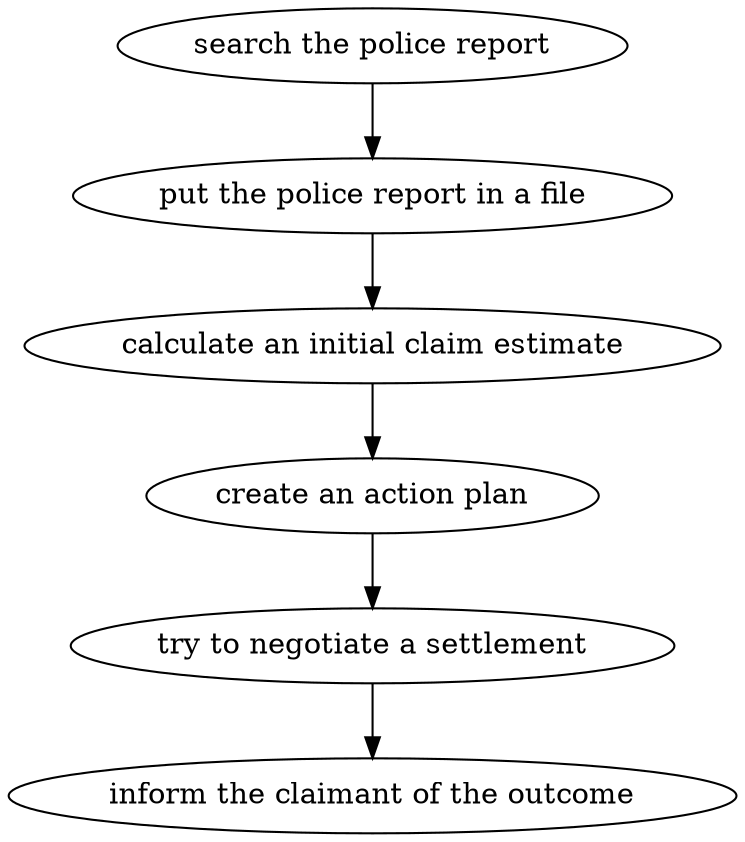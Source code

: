 strict digraph "doc-3.7" {
	graph [name="doc-3.7"];
	"search the police report"	[attrs="{'type': 'Activity', 'label': 'search the police report'}"];
	"put the police report in a file"	[attrs="{'type': 'Activity', 'label': 'put the police report in a file'}"];
	"search the police report" -> "put the police report in a file"	[attrs="{'type': 'flow', 'label': 'flow'}"];
	"calculate an initial claim estimate"	[attrs="{'type': 'Activity', 'label': 'calculate an initial claim estimate'}"];
	"put the police report in a file" -> "calculate an initial claim estimate"	[attrs="{'type': 'flow', 'label': 'flow'}"];
	"create an action plan"	[attrs="{'type': 'Activity', 'label': 'create an action plan'}"];
	"calculate an initial claim estimate" -> "create an action plan"	[attrs="{'type': 'flow', 'label': 'flow'}"];
	"try to negotiate a settlement"	[attrs="{'type': 'Activity', 'label': 'try to negotiate a settlement'}"];
	"create an action plan" -> "try to negotiate a settlement"	[attrs="{'type': 'flow', 'label': 'flow'}"];
	"inform the claimant of the outcome"	[attrs="{'type': 'Activity', 'label': 'inform the claimant of the outcome'}"];
	"try to negotiate a settlement" -> "inform the claimant of the outcome"	[attrs="{'type': 'flow', 'label': 'flow'}"];
}
